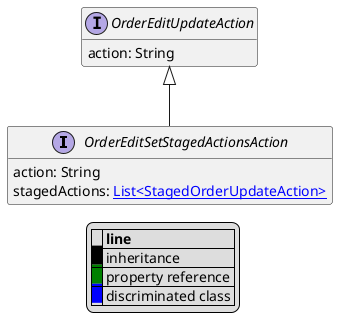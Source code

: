 @startuml

hide empty fields
hide empty methods
legend
|= |= line |
|<back:black>   </back>| inheritance |
|<back:green>   </back>| property reference |
|<back:blue>   </back>| discriminated class |
endlegend
interface OrderEditSetStagedActionsAction [[OrderEditSetStagedActionsAction.svg]] extends OrderEditUpdateAction {
    action: String
    stagedActions: [[StagedOrderUpdateAction.svg List<StagedOrderUpdateAction>]]
}
interface OrderEditUpdateAction [[OrderEditUpdateAction.svg]]  {
    action: String
}





@enduml
